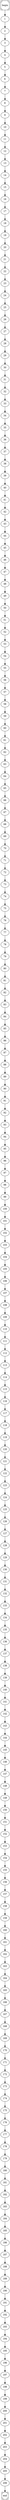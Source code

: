 digraph cfg {
	begin [shape=Msquare];
	end [shape=Msquare];
	begin -> 1;	1 -> 2;	2 -> 3;	3 -> 4;	4 -> 5;	5 -> 6;	6 -> 7;	7 -> 8;	8 -> 9;	9 -> 10;	10 -> 11;	11 -> 12;	12 -> 13;	13 -> 14;	14 -> 15;	15 -> 16;	16 -> 17;	17 -> 18;	18 -> 19;	19 -> 20;	20 -> 21;	21 -> 22;	22 -> 23;	23 -> 24;	24 -> 25;	25 -> 26;	26 -> 27;	27 -> 28;	28 -> 29;	29 -> 30;	30 -> 31;	31 -> 32;	32 -> 33;	33 -> 34;	34 -> 35;	35 -> 36;	36 -> 37;	37 -> 38;	38 -> 39;	39 -> 40;	40 -> 41;	41 -> 42;	42 -> 43;	43 -> 44;	44 -> 45;	45 -> 46;	46 -> 47;	47 -> 48;	48 -> 49;	49 -> 50;	50 -> 51;	51 -> 52;	52 -> 53;	53 -> 54;	54 -> 55;	55 -> 56;	56 -> 57;	57 -> 58;	58 -> 59;	59 -> 60;	60 -> 61;	61 -> 62;	62 -> 63;	63 -> 64;	64 -> 65;	65 -> 66;	66 -> 67;	67 -> 68;	68 -> 69;	69 -> 70;	70 -> 71;	71 -> 72;	72 -> 73;	73 -> 74;	74 -> 75;	75 -> 76;	76 -> 77;	77 -> 78;	78 -> 79;	79 -> 80;	80 -> 81;	81 -> 82;	82 -> 83;	83 -> 84;	84 -> 85;	85 -> 86;	86 -> 87;	87 -> 88;	88 -> 89;	89 -> 90;	90 -> 91;	91 -> 92;	92 -> 93;	93 -> 94;	94 -> 95;	95 -> 96;	96 -> 97;	97 -> 98;	98 -> 99;	99 -> 100;	100 -> 101;	101 -> 102;	102 -> 103;	103 -> 104;	104 -> 105;	105 -> 106;	106 -> 107;	107 -> 108;	108 -> 109;	109 -> 110;	110 -> 111;	111 -> 112;	112 -> 113;	113 -> 114;	114 -> 115;	115 -> 116;	116 -> 117;	117 -> 118;	118 -> 119;	119 -> 120;	120 -> 121;	121 -> 122;	122 -> 123;	123 -> 124;	124 -> 125;	125 -> 126;	126 -> 127;	127 -> 128;	128 -> 129;	129 -> 130;	130 -> 131;	131 -> 132;	132 -> 133;	133 -> 134;	134 -> 135;	135 -> 136;	136 -> 137;	137 -> 138;	138 -> 139;	139 -> 140;	140 -> 141;	141 -> 142;	142 -> 143;	143 -> 144;	144 -> 145;	145 -> 146;	146 -> 147;	147 -> 148;	148 -> 149;	149 -> 150;	150 -> 151;	151 -> 152;	152 -> 153;	153 -> 154;	154 -> 155;	155 -> 156;	156 -> 157;	157 -> 158;	158 -> 159;	159 -> 160;	160 -> 161;	161 -> 162;	162 -> 163;	163 -> 164;	164 -> 165;	165 -> 166;	166 -> 167;	167 -> 168;	168 -> 169;	169 -> 170;	170 -> 171;	171 -> 172;	172 -> 173;	173 -> 174;	174 -> 175;	175 -> 176;	176 -> 177;	177 -> 178;	178 -> 179;	179 -> 180;	180 -> 181;	181 -> 182;	182 -> 183;	183 -> 184;	184 -> 185;	185 -> 186;	186 -> 187;	187 -> 188;	188 -> 189;	189 -> 190;	190 -> 191;	191 -> 192;	192 -> 193;	193 -> 194;	194 -> 195;	195 -> 196;	196 -> 197;	197 -> 198;	198 -> 199;	199 -> 200;	200 -> 201;	201 -> 202;	202 -> 203;	203 -> 204;	204 -> 205;	205 -> 206;	206 -> end;}
